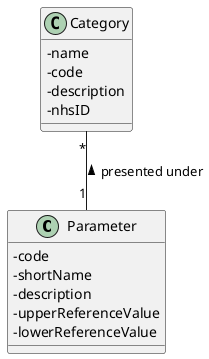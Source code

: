 @startuml

skinparam classAttributeIconSize 0

class Parameter {
-code
-shortName
-description
-upperReferenceValue
-lowerReferenceValue
}

class Category {
-name
-code
-description
-nhsID
}

Category "*"--"1" Parameter : presented under <

@enduml